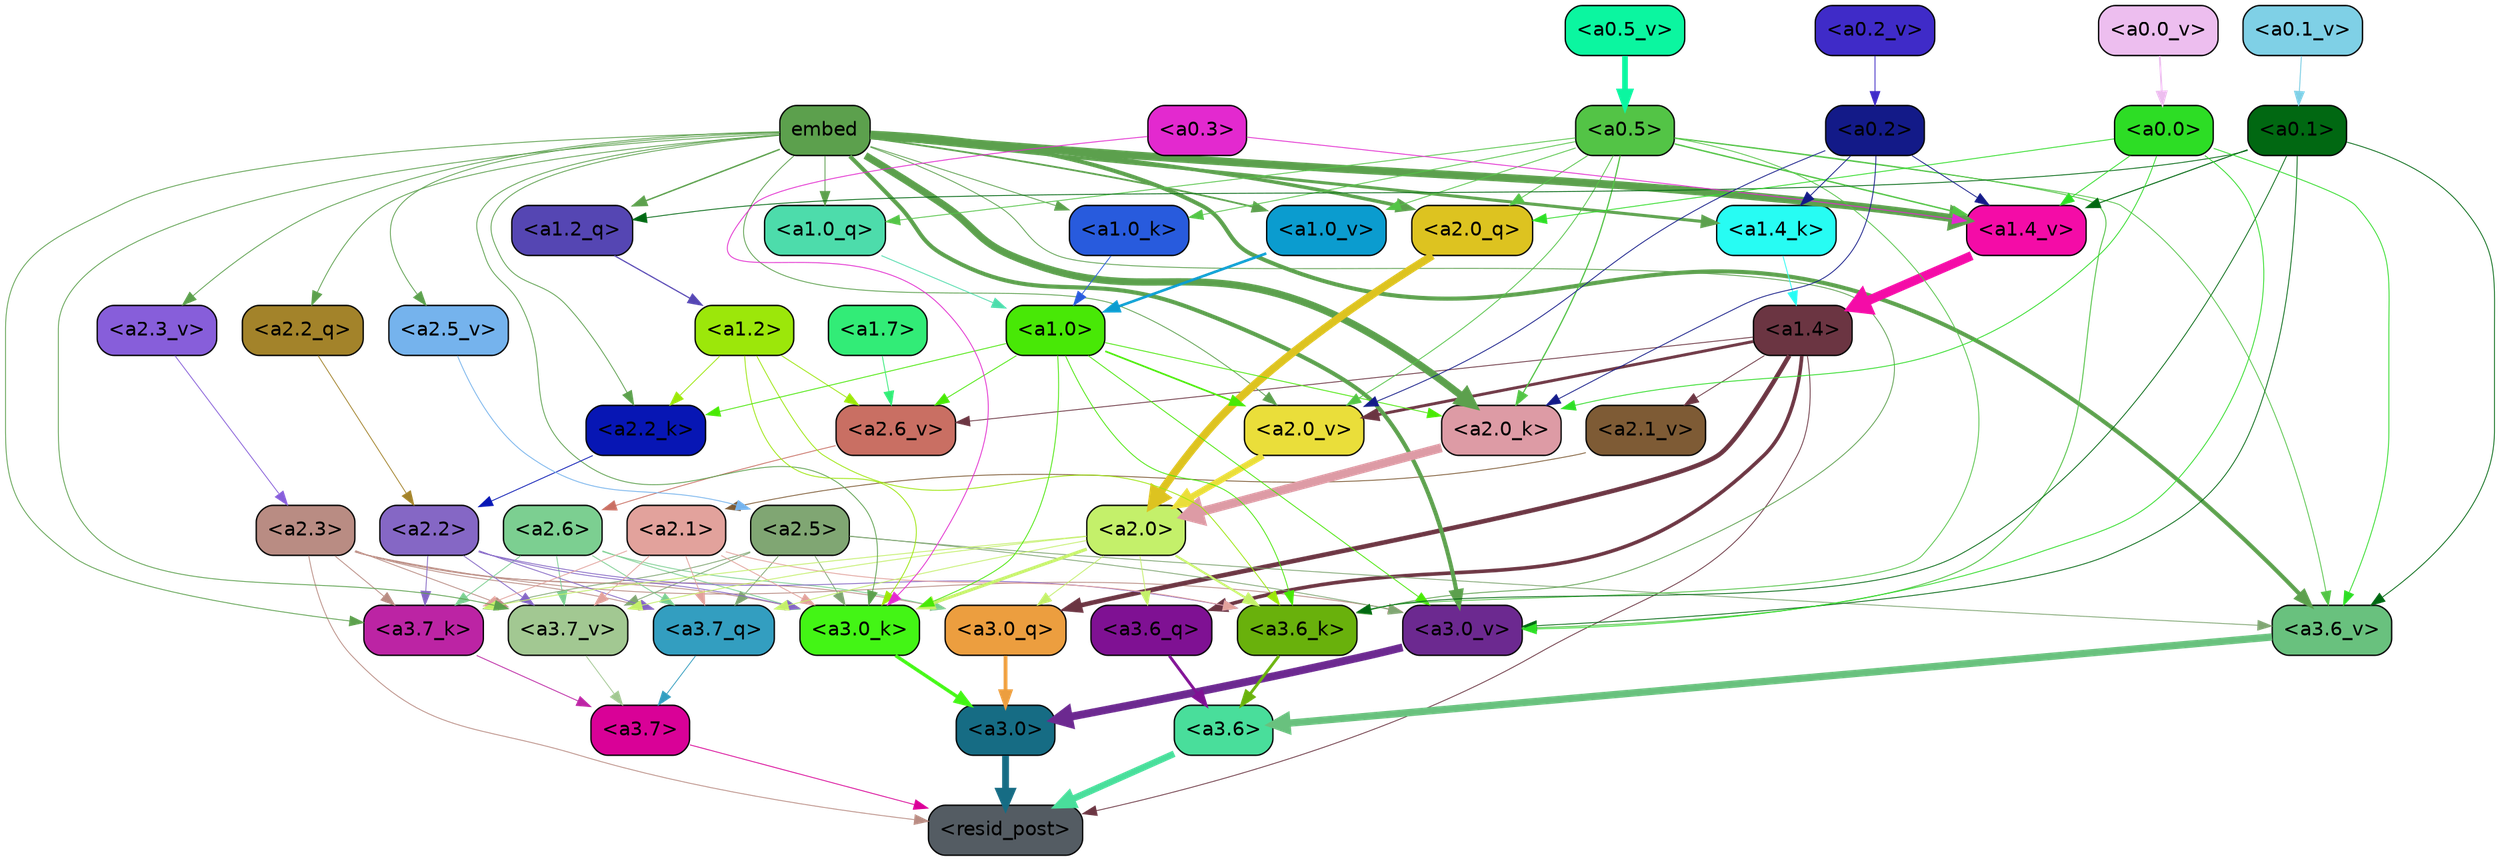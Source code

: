 strict digraph "" {
	graph [bgcolor=transparent,
		layout=dot,
		overlap=false,
		splines=true
	];
	"<a3.7>"	[color=black,
		fillcolor="#d90197",
		fontname=Helvetica,
		shape=box,
		style="filled, rounded"];
	"<resid_post>"	[color=black,
		fillcolor="#545c63",
		fontname=Helvetica,
		shape=box,
		style="filled, rounded"];
	"<a3.7>" -> "<resid_post>"	[color="#d90197",
		penwidth=0.6];
	"<a3.6>"	[color=black,
		fillcolor="#49de9b",
		fontname=Helvetica,
		shape=box,
		style="filled, rounded"];
	"<a3.6>" -> "<resid_post>"	[color="#49de9b",
		penwidth=4.753257989883423];
	"<a3.0>"	[color=black,
		fillcolor="#166c84",
		fontname=Helvetica,
		shape=box,
		style="filled, rounded"];
	"<a3.0>" -> "<resid_post>"	[color="#166c84",
		penwidth=4.90053927898407];
	"<a2.3>"	[color=black,
		fillcolor="#b98c83",
		fontname=Helvetica,
		shape=box,
		style="filled, rounded"];
	"<a2.3>" -> "<resid_post>"	[color="#b98c83",
		penwidth=0.6];
	"<a3.7_q>"	[color=black,
		fillcolor="#339ec0",
		fontname=Helvetica,
		shape=box,
		style="filled, rounded"];
	"<a2.3>" -> "<a3.7_q>"	[color="#b98c83",
		penwidth=0.6];
	"<a3.0_q>"	[color=black,
		fillcolor="#ec9e3f",
		fontname=Helvetica,
		shape=box,
		style="filled, rounded"];
	"<a2.3>" -> "<a3.0_q>"	[color="#b98c83",
		penwidth=0.6];
	"<a3.7_k>"	[color=black,
		fillcolor="#bc24a4",
		fontname=Helvetica,
		shape=box,
		style="filled, rounded"];
	"<a2.3>" -> "<a3.7_k>"	[color="#b98c83",
		penwidth=0.6];
	"<a3.0_k>"	[color=black,
		fillcolor="#43f515",
		fontname=Helvetica,
		shape=box,
		style="filled, rounded"];
	"<a2.3>" -> "<a3.0_k>"	[color="#b98c83",
		penwidth=0.6];
	"<a3.7_v>"	[color=black,
		fillcolor="#a2c892",
		fontname=Helvetica,
		shape=box,
		style="filled, rounded"];
	"<a2.3>" -> "<a3.7_v>"	[color="#b98c83",
		penwidth=0.6];
	"<a3.0_v>"	[color=black,
		fillcolor="#6c2990",
		fontname=Helvetica,
		shape=box,
		style="filled, rounded"];
	"<a2.3>" -> "<a3.0_v>"	[color="#b98c83",
		penwidth=0.6];
	"<a1.4>"	[color=black,
		fillcolor="#6b3542",
		fontname=Helvetica,
		shape=box,
		style="filled, rounded"];
	"<a1.4>" -> "<resid_post>"	[color="#6b3542",
		penwidth=0.6];
	"<a3.6_q>"	[color=black,
		fillcolor="#7f1193",
		fontname=Helvetica,
		shape=box,
		style="filled, rounded"];
	"<a1.4>" -> "<a3.6_q>"	[color="#6b3542",
		penwidth=2.6043437719345093];
	"<a1.4>" -> "<a3.0_q>"	[color="#6b3542",
		penwidth=3.2779015004634857];
	"<a2.6_v>"	[color=black,
		fillcolor="#c96f63",
		fontname=Helvetica,
		shape=box,
		style="filled, rounded"];
	"<a1.4>" -> "<a2.6_v>"	[color="#6b3542",
		penwidth=0.6];
	"<a2.1_v>"	[color=black,
		fillcolor="#7e5b35",
		fontname=Helvetica,
		shape=box,
		style="filled, rounded"];
	"<a1.4>" -> "<a2.1_v>"	[color="#6b3542",
		penwidth=0.6];
	"<a2.0_v>"	[color=black,
		fillcolor="#eade3a",
		fontname=Helvetica,
		shape=box,
		style="filled, rounded"];
	"<a1.4>" -> "<a2.0_v>"	[color="#6b3542",
		penwidth=2.089712530374527];
	"<a3.7_q>" -> "<a3.7>"	[color="#339ec0",
		penwidth=0.6];
	"<a3.6_q>" -> "<a3.6>"	[color="#7f1193",
		penwidth=2.091020345687866];
	"<a3.0_q>" -> "<a3.0>"	[color="#ec9e3f",
		penwidth=2.7421876192092896];
	"<a3.7_k>" -> "<a3.7>"	[color="#bc24a4",
		penwidth=0.6];
	"<a3.6_k>"	[color=black,
		fillcolor="#69b10c",
		fontname=Helvetica,
		shape=box,
		style="filled, rounded"];
	"<a3.6_k>" -> "<a3.6>"	[color="#69b10c",
		penwidth=2.048597991466522];
	"<a3.0_k>" -> "<a3.0>"	[color="#43f515",
		penwidth=2.476402521133423];
	"<a3.7_v>" -> "<a3.7>"	[color="#a2c892",
		penwidth=0.6];
	"<a3.6_v>"	[color=black,
		fillcolor="#69c17e",
		fontname=Helvetica,
		shape=box,
		style="filled, rounded"];
	"<a3.6_v>" -> "<a3.6>"	[color="#69c17e",
		penwidth=5.2550448179244995];
	"<a3.0_v>" -> "<a3.0>"	[color="#6c2990",
		penwidth=5.652270674705505];
	"<a2.6>"	[color=black,
		fillcolor="#7ccf91",
		fontname=Helvetica,
		shape=box,
		style="filled, rounded"];
	"<a2.6>" -> "<a3.7_q>"	[color="#7ccf91",
		penwidth=0.6];
	"<a2.6>" -> "<a3.0_q>"	[color="#7ccf91",
		penwidth=0.6];
	"<a2.6>" -> "<a3.7_k>"	[color="#7ccf91",
		penwidth=0.6];
	"<a2.6>" -> "<a3.0_k>"	[color="#7ccf91",
		penwidth=0.6];
	"<a2.6>" -> "<a3.7_v>"	[color="#7ccf91",
		penwidth=0.6];
	"<a2.5>"	[color=black,
		fillcolor="#80a673",
		fontname=Helvetica,
		shape=box,
		style="filled, rounded"];
	"<a2.5>" -> "<a3.7_q>"	[color="#80a673",
		penwidth=0.6];
	"<a2.5>" -> "<a3.7_k>"	[color="#80a673",
		penwidth=0.6];
	"<a2.5>" -> "<a3.0_k>"	[color="#80a673",
		penwidth=0.6];
	"<a2.5>" -> "<a3.7_v>"	[color="#80a673",
		penwidth=0.6];
	"<a2.5>" -> "<a3.6_v>"	[color="#80a673",
		penwidth=0.6];
	"<a2.5>" -> "<a3.0_v>"	[color="#80a673",
		penwidth=0.6];
	"<a2.2>"	[color=black,
		fillcolor="#8567c5",
		fontname=Helvetica,
		shape=box,
		style="filled, rounded"];
	"<a2.2>" -> "<a3.7_q>"	[color="#8567c5",
		penwidth=0.6];
	"<a2.2>" -> "<a3.7_k>"	[color="#8567c5",
		penwidth=0.6];
	"<a2.2>" -> "<a3.6_k>"	[color="#8567c5",
		penwidth=0.6];
	"<a2.2>" -> "<a3.0_k>"	[color="#8567c5",
		penwidth=0.6];
	"<a2.2>" -> "<a3.7_v>"	[color="#8567c5",
		penwidth=0.6];
	"<a2.1>"	[color=black,
		fillcolor="#e2a29c",
		fontname=Helvetica,
		shape=box,
		style="filled, rounded"];
	"<a2.1>" -> "<a3.7_q>"	[color="#e2a29c",
		penwidth=0.6];
	"<a2.1>" -> "<a3.7_k>"	[color="#e2a29c",
		penwidth=0.6];
	"<a2.1>" -> "<a3.6_k>"	[color="#e2a29c",
		penwidth=0.6];
	"<a2.1>" -> "<a3.0_k>"	[color="#e2a29c",
		penwidth=0.6];
	"<a2.1>" -> "<a3.7_v>"	[color="#e2a29c",
		penwidth=0.6];
	"<a2.0>"	[color=black,
		fillcolor="#c4f06a",
		fontname=Helvetica,
		shape=box,
		style="filled, rounded"];
	"<a2.0>" -> "<a3.7_q>"	[color="#c4f06a",
		penwidth=0.6];
	"<a2.0>" -> "<a3.6_q>"	[color="#c4f06a",
		penwidth=0.6];
	"<a2.0>" -> "<a3.0_q>"	[color="#c4f06a",
		penwidth=0.6];
	"<a2.0>" -> "<a3.7_k>"	[color="#c4f06a",
		penwidth=0.6];
	"<a2.0>" -> "<a3.6_k>"	[color="#c4f06a",
		penwidth=1.5290023684501648];
	"<a2.0>" -> "<a3.0_k>"	[color="#c4f06a",
		penwidth=2.2551413774490356];
	"<a2.0>" -> "<a3.7_v>"	[color="#c4f06a",
		penwidth=0.6];
	embed	[color=black,
		fillcolor="#5ca04d",
		fontname=Helvetica,
		shape=box,
		style="filled, rounded"];
	embed -> "<a3.7_k>"	[color="#5ca04d",
		penwidth=0.6];
	embed -> "<a3.6_k>"	[color="#5ca04d",
		penwidth=0.6];
	embed -> "<a3.0_k>"	[color="#5ca04d",
		penwidth=0.6];
	embed -> "<a3.7_v>"	[color="#5ca04d",
		penwidth=0.6];
	embed -> "<a3.6_v>"	[color="#5ca04d",
		penwidth=2.9556376338005066];
	embed -> "<a3.0_v>"	[color="#5ca04d",
		penwidth=2.972973108291626];
	"<a2.2_q>"	[color=black,
		fillcolor="#a3832a",
		fontname=Helvetica,
		shape=box,
		style="filled, rounded"];
	embed -> "<a2.2_q>"	[color="#5ca04d",
		penwidth=0.6];
	"<a2.0_q>"	[color=black,
		fillcolor="#ddc320",
		fontname=Helvetica,
		shape=box,
		style="filled, rounded"];
	embed -> "<a2.0_q>"	[color="#5ca04d",
		penwidth=2.540744114667177];
	"<a2.2_k>"	[color=black,
		fillcolor="#0716b4",
		fontname=Helvetica,
		shape=box,
		style="filled, rounded"];
	embed -> "<a2.2_k>"	[color="#5ca04d",
		penwidth=0.6];
	"<a2.0_k>"	[color=black,
		fillcolor="#dd9ba5",
		fontname=Helvetica,
		shape=box,
		style="filled, rounded"];
	embed -> "<a2.0_k>"	[color="#5ca04d",
		penwidth=5.233989953994751];
	"<a2.5_v>"	[color=black,
		fillcolor="#75b3ed",
		fontname=Helvetica,
		shape=box,
		style="filled, rounded"];
	embed -> "<a2.5_v>"	[color="#5ca04d",
		penwidth=0.6];
	"<a2.3_v>"	[color=black,
		fillcolor="#875eda",
		fontname=Helvetica,
		shape=box,
		style="filled, rounded"];
	embed -> "<a2.3_v>"	[color="#5ca04d",
		penwidth=0.6];
	embed -> "<a2.0_v>"	[color="#5ca04d",
		penwidth=0.6];
	"<a1.2_q>"	[color=black,
		fillcolor="#5546b3",
		fontname=Helvetica,
		shape=box,
		style="filled, rounded"];
	embed -> "<a1.2_q>"	[color="#5ca04d",
		penwidth=1.0232882499694824];
	"<a1.0_q>"	[color=black,
		fillcolor="#4ddcab",
		fontname=Helvetica,
		shape=box,
		style="filled, rounded"];
	embed -> "<a1.0_q>"	[color="#5ca04d",
		penwidth=0.6];
	"<a1.4_k>"	[color=black,
		fillcolor="#27fcf3",
		fontname=Helvetica,
		shape=box,
		style="filled, rounded"];
	embed -> "<a1.4_k>"	[color="#5ca04d",
		penwidth=2.181154489517212];
	"<a1.0_k>"	[color=black,
		fillcolor="#285bdd",
		fontname=Helvetica,
		shape=box,
		style="filled, rounded"];
	embed -> "<a1.0_k>"	[color="#5ca04d",
		penwidth=0.6];
	"<a1.4_v>"	[color=black,
		fillcolor="#f40ca7",
		fontname=Helvetica,
		shape=box,
		style="filled, rounded"];
	embed -> "<a1.4_v>"	[color="#5ca04d",
		penwidth=5.707561254501343];
	"<a1.0_v>"	[color=black,
		fillcolor="#0b9ccf",
		fontname=Helvetica,
		shape=box,
		style="filled, rounded"];
	embed -> "<a1.0_v>"	[color="#5ca04d",
		penwidth=1.26310396194458];
	"<a1.2>"	[color=black,
		fillcolor="#9ce70a",
		fontname=Helvetica,
		shape=box,
		style="filled, rounded"];
	"<a1.2>" -> "<a3.6_k>"	[color="#9ce70a",
		penwidth=0.6];
	"<a1.2>" -> "<a3.0_k>"	[color="#9ce70a",
		penwidth=0.6];
	"<a1.2>" -> "<a2.2_k>"	[color="#9ce70a",
		penwidth=0.6];
	"<a1.2>" -> "<a2.6_v>"	[color="#9ce70a",
		penwidth=0.6];
	"<a1.0>"	[color=black,
		fillcolor="#48e806",
		fontname=Helvetica,
		shape=box,
		style="filled, rounded"];
	"<a1.0>" -> "<a3.6_k>"	[color="#48e806",
		penwidth=0.6];
	"<a1.0>" -> "<a3.0_k>"	[color="#48e806",
		penwidth=0.6];
	"<a1.0>" -> "<a3.0_v>"	[color="#48e806",
		penwidth=0.6];
	"<a1.0>" -> "<a2.2_k>"	[color="#48e806",
		penwidth=0.6];
	"<a1.0>" -> "<a2.0_k>"	[color="#48e806",
		penwidth=0.6];
	"<a1.0>" -> "<a2.6_v>"	[color="#48e806",
		penwidth=0.6];
	"<a1.0>" -> "<a2.0_v>"	[color="#48e806",
		penwidth=1.1915444135665894];
	"<a0.5>"	[color=black,
		fillcolor="#53c446",
		fontname=Helvetica,
		shape=box,
		style="filled, rounded"];
	"<a0.5>" -> "<a3.6_k>"	[color="#53c446",
		penwidth=0.6];
	"<a0.5>" -> "<a3.6_v>"	[color="#53c446",
		penwidth=0.6];
	"<a0.5>" -> "<a3.0_v>"	[color="#53c446",
		penwidth=0.6790935099124908];
	"<a0.5>" -> "<a2.0_q>"	[color="#53c446",
		penwidth=0.6];
	"<a0.5>" -> "<a2.0_k>"	[color="#53c446",
		penwidth=0.8868831396102905];
	"<a0.5>" -> "<a2.0_v>"	[color="#53c446",
		penwidth=0.6];
	"<a0.5>" -> "<a1.0_q>"	[color="#53c446",
		penwidth=0.6];
	"<a0.5>" -> "<a1.0_k>"	[color="#53c446",
		penwidth=0.6];
	"<a0.5>" -> "<a1.4_v>"	[color="#53c446",
		penwidth=1.0242966413497925];
	"<a0.5>" -> "<a1.0_v>"	[color="#53c446",
		penwidth=0.6];
	"<a0.1>"	[color=black,
		fillcolor="#016812",
		fontname=Helvetica,
		shape=box,
		style="filled, rounded"];
	"<a0.1>" -> "<a3.6_k>"	[color="#016812",
		penwidth=0.6];
	"<a0.1>" -> "<a3.6_v>"	[color="#016812",
		penwidth=0.6];
	"<a0.1>" -> "<a3.0_v>"	[color="#016812",
		penwidth=0.6];
	"<a0.1>" -> "<a1.2_q>"	[color="#016812",
		penwidth=0.6];
	"<a0.1>" -> "<a1.4_v>"	[color="#016812",
		penwidth=0.7291159629821777];
	"<a0.3>"	[color=black,
		fillcolor="#e329cf",
		fontname=Helvetica,
		shape=box,
		style="filled, rounded"];
	"<a0.3>" -> "<a3.0_k>"	[color="#e329cf",
		penwidth=0.6];
	"<a0.3>" -> "<a1.4_v>"	[color="#e329cf",
		penwidth=0.6];
	"<a0.0>"	[color=black,
		fillcolor="#2ddd25",
		fontname=Helvetica,
		shape=box,
		style="filled, rounded"];
	"<a0.0>" -> "<a3.6_v>"	[color="#2ddd25",
		penwidth=0.6];
	"<a0.0>" -> "<a3.0_v>"	[color="#2ddd25",
		penwidth=0.6];
	"<a0.0>" -> "<a2.0_q>"	[color="#2ddd25",
		penwidth=0.6];
	"<a0.0>" -> "<a2.0_k>"	[color="#2ddd25",
		penwidth=0.6];
	"<a0.0>" -> "<a1.4_v>"	[color="#2ddd25",
		penwidth=0.6];
	"<a2.2_q>" -> "<a2.2>"	[color="#a3832a",
		penwidth=0.6];
	"<a2.0_q>" -> "<a2.0>"	[color="#ddc320",
		penwidth=5.6763341426849365];
	"<a2.2_k>" -> "<a2.2>"	[color="#0716b4",
		penwidth=0.6];
	"<a2.0_k>" -> "<a2.0>"	[color="#dd9ba5",
		penwidth=6.450865745544434];
	"<a2.6_v>" -> "<a2.6>"	[color="#c96f63",
		penwidth=0.6];
	"<a2.5_v>" -> "<a2.5>"	[color="#75b3ed",
		penwidth=0.6];
	"<a2.3_v>" -> "<a2.3>"	[color="#875eda",
		penwidth=0.6];
	"<a2.1_v>" -> "<a2.1>"	[color="#7e5b35",
		penwidth=0.6];
	"<a2.0_v>" -> "<a2.0>"	[color="#eade3a",
		penwidth=4.569358706474304];
	"<a0.2>"	[color=black,
		fillcolor="#131a88",
		fontname=Helvetica,
		shape=box,
		style="filled, rounded"];
	"<a0.2>" -> "<a2.0_k>"	[color="#131a88",
		penwidth=0.6];
	"<a0.2>" -> "<a2.0_v>"	[color="#131a88",
		penwidth=0.6];
	"<a0.2>" -> "<a1.4_k>"	[color="#131a88",
		penwidth=0.6];
	"<a0.2>" -> "<a1.4_v>"	[color="#131a88",
		penwidth=0.6];
	"<a1.7>"	[color=black,
		fillcolor="#32ec77",
		fontname=Helvetica,
		shape=box,
		style="filled, rounded"];
	"<a1.7>" -> "<a2.6_v>"	[color="#32ec77",
		penwidth=0.6];
	"<a1.2_q>" -> "<a1.2>"	[color="#5546b3",
		penwidth=0.8473789691925049];
	"<a1.0_q>" -> "<a1.0>"	[color="#4ddcab",
		penwidth=0.6];
	"<a1.4_k>" -> "<a1.4>"	[color="#27fcf3",
		penwidth=0.6];
	"<a1.0_k>" -> "<a1.0>"	[color="#285bdd",
		penwidth=0.6];
	"<a1.4_v>" -> "<a1.4>"	[color="#f40ca7",
		penwidth=6.609479665756226];
	"<a1.0_v>" -> "<a1.0>"	[color="#0b9ccf",
		penwidth=1.862385869026184];
	"<a0.5_v>"	[color=black,
		fillcolor="#0bf6a0",
		fontname=Helvetica,
		shape=box,
		style="filled, rounded"];
	"<a0.5_v>" -> "<a0.5>"	[color="#0bf6a0",
		penwidth=4.101986527442932];
	"<a0.2_v>"	[color=black,
		fillcolor="#3f2bc8",
		fontname=Helvetica,
		shape=box,
		style="filled, rounded"];
	"<a0.2_v>" -> "<a0.2>"	[color="#3f2bc8",
		penwidth=0.6];
	"<a0.1_v>"	[color=black,
		fillcolor="#7fd0e6",
		fontname=Helvetica,
		shape=box,
		style="filled, rounded"];
	"<a0.1_v>" -> "<a0.1>"	[color="#7fd0e6",
		penwidth=0.6931805610656738];
	"<a0.0_v>"	[color=black,
		fillcolor="#edbeef",
		fontname=Helvetica,
		shape=box,
		style="filled, rounded"];
	"<a0.0_v>" -> "<a0.0>"	[color="#edbeef",
		penwidth=1.2705905437469482];
}
